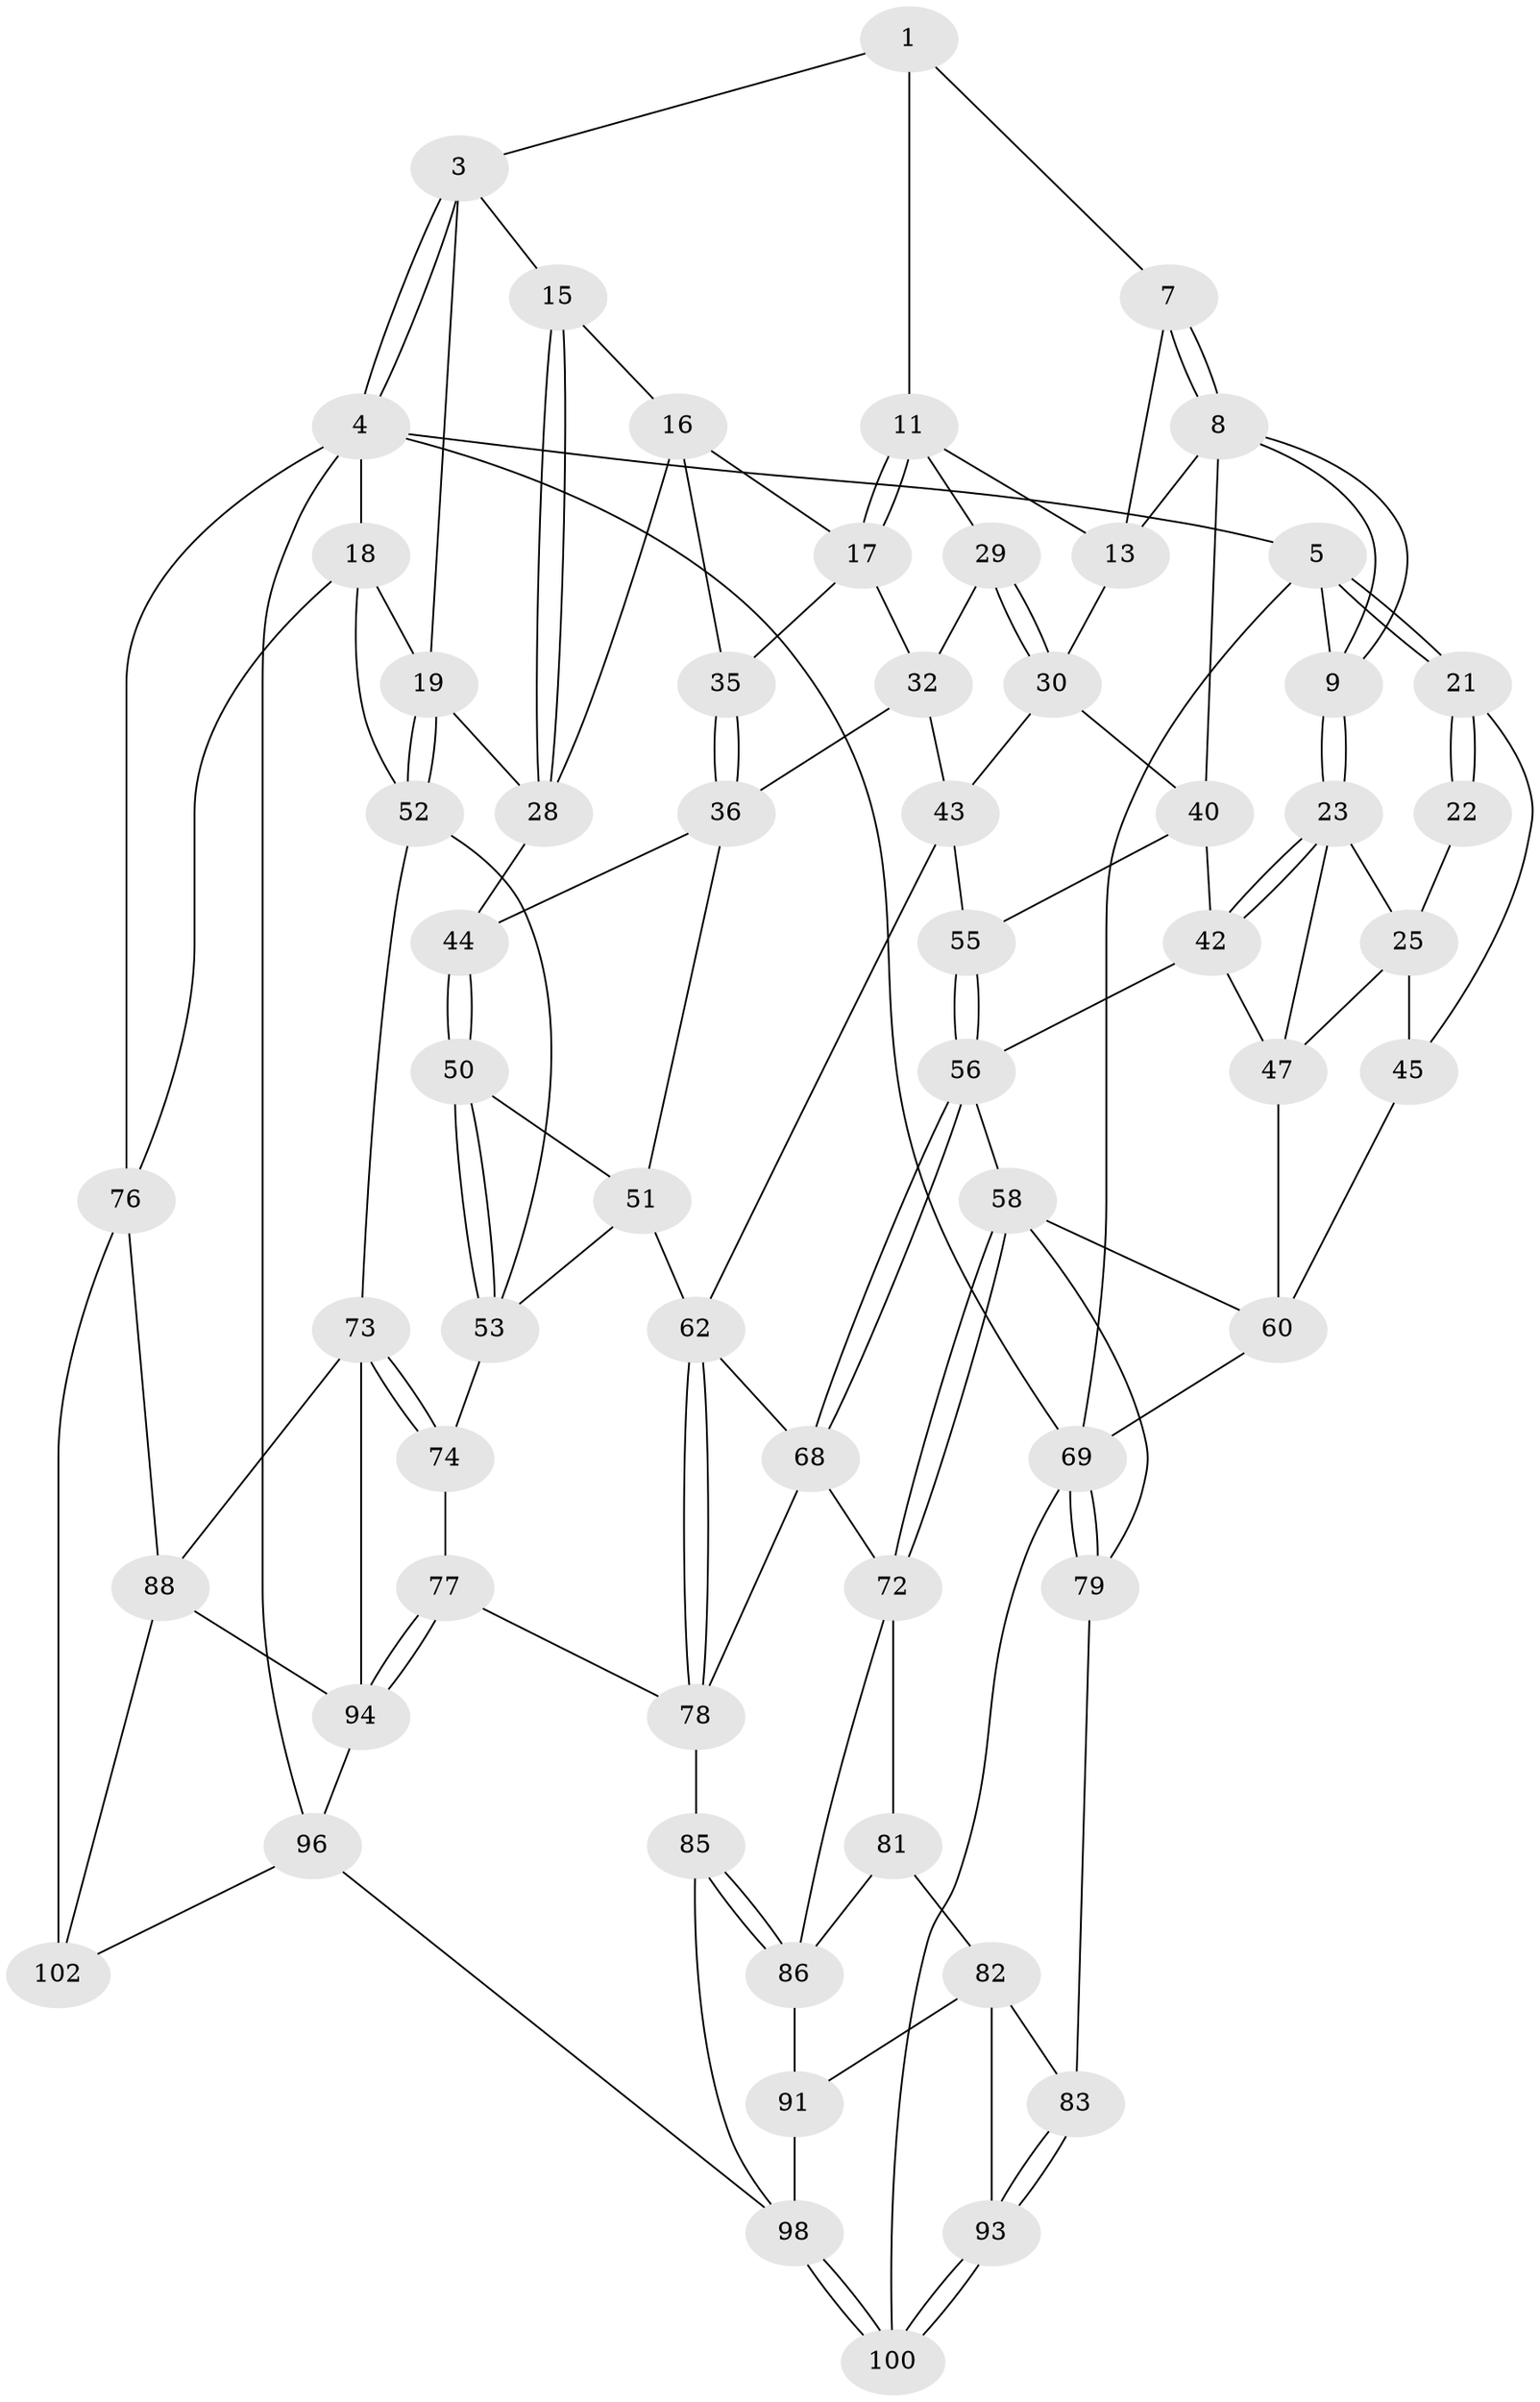 // original degree distribution, {3: 0.0196078431372549, 5: 0.5490196078431373, 4: 0.22549019607843138, 6: 0.20588235294117646}
// Generated by graph-tools (version 1.1) at 2025/38/02/21/25 10:38:58]
// undirected, 61 vertices, 137 edges
graph export_dot {
graph [start="1"]
  node [color=gray90,style=filled];
  1 [pos="+0.4732454684494025+0",super="+2"];
  3 [pos="+0.8077266700884449+0",super="+14"];
  4 [pos="+1+0",super="+75"];
  5 [pos="+0+0",super="+6"];
  7 [pos="+0.40923188921287434+0.007139577055885679"];
  8 [pos="+0.2884986435491269+0.15107246690079626",super="+27"];
  9 [pos="+0.24589154246930484+0.161624189634803",super="+10"];
  11 [pos="+0.5751254563798763+0.053788079910023226",super="+12"];
  13 [pos="+0.42329252400055006+0.12218603144630456",super="+26"];
  15 [pos="+0.726135486666446+0.1300211450231123"];
  16 [pos="+0.6989317328598342+0.15142966691692297",super="+34"];
  17 [pos="+0.593159965312441+0.12912307273413395",super="+31"];
  18 [pos="+1+0.20547326565671398",super="+66"];
  19 [pos="+0.8871770857448894+0.2790393839654042",super="+20"];
  21 [pos="+0+0"];
  22 [pos="+0.09863011338186185+0.07538817540716596"];
  23 [pos="+0.22966932954720312+0.192569533111725",super="+24"];
  25 [pos="+0.07810440637635743+0.1822356701167117",super="+46"];
  28 [pos="+0.8373838972167366+0.25180867695667886",super="+33"];
  29 [pos="+0.482212002338699+0.1937568820039873"];
  30 [pos="+0.46643702341457827+0.23065480313448972",super="+39"];
  32 [pos="+0.5796023647361609+0.1614309173009792",super="+38"];
  35 [pos="+0.6553238733723263+0.21984696952162594"];
  36 [pos="+0.6409894993179055+0.24609419474767463",super="+37"];
  40 [pos="+0.3774308656925379+0.28260246911990317",super="+41"];
  42 [pos="+0.24327145454259919+0.2813217659185458",super="+49"];
  43 [pos="+0.5139434302538795+0.334501000205211",super="+54"];
  44 [pos="+0.7306162136033483+0.2933018128317715"];
  45 [pos="+0+0.2141096149915331"];
  47 [pos="+0.12028417118243113+0.34396184540471864",super="+48"];
  50 [pos="+0.6896551913187102+0.3338168197844447"];
  51 [pos="+0.6186655002684401+0.3482212767121848",super="+61"];
  52 [pos="+0.8426082707029104+0.4384902705155039",super="+67"];
  53 [pos="+0.7928352463884497+0.4489624041116423",super="+64"];
  55 [pos="+0.2925814310237256+0.36548058187628224"];
  56 [pos="+0.27748925697456167+0.4437978266909603",super="+57"];
  58 [pos="+0.14393448593709413+0.5449916628230896",super="+59"];
  60 [pos="+0.07017376681297473+0.4097967806742431",super="+65"];
  62 [pos="+0.4735524284072932+0.5275638560095274",super="+63"];
  68 [pos="+0.36925854716916245+0.5325544858913134",super="+71"];
  69 [pos="+0+0.6481078061407509",super="+70"];
  72 [pos="+0.23584144474848895+0.6305951560593047",super="+80"];
  73 [pos="+0.8257338589144537+0.7193248584706617",super="+89"];
  74 [pos="+0.7022865658403336+0.58161839473896"];
  76 [pos="+1+1",super="+87"];
  77 [pos="+0.5242382120414895+0.7141287753975871"];
  78 [pos="+0.5165104642873202+0.7117625522417895",super="+84"];
  79 [pos="+0+0.6511897617582639"];
  81 [pos="+0.10032041748416413+0.737623535705156"];
  82 [pos="+0.0561033144989644+0.7298520616522566",super="+92"];
  83 [pos="+0.04295961735924931+0.7248322315447521"];
  85 [pos="+0.3882463358230473+0.8141259595406871"];
  86 [pos="+0.2518150140657157+0.770002371998324",super="+90"];
  88 [pos="+0.8671472311736593+0.7996478608109583",super="+101"];
  91 [pos="+0.17602553625066855+0.8836349145650653"];
  93 [pos="+0.07079456318607255+1"];
  94 [pos="+0.5610593589462433+0.7419493856619226",super="+95"];
  96 [pos="+0.5637863195496391+0.9946967330968328",super="+97"];
  98 [pos="+0.44628349994978017+1",super="+99"];
  100 [pos="+0+1"];
  102 [pos="+0.6828758189459304+0.9529388132664381"];
  1 -- 7;
  1 -- 3;
  1 -- 11;
  3 -- 4;
  3 -- 4;
  3 -- 19;
  3 -- 15;
  4 -- 5;
  4 -- 18;
  4 -- 96;
  4 -- 69;
  4 -- 76;
  5 -- 21;
  5 -- 21;
  5 -- 69;
  5 -- 9;
  7 -- 8;
  7 -- 8;
  7 -- 13;
  8 -- 9;
  8 -- 9;
  8 -- 40;
  8 -- 13;
  9 -- 23;
  9 -- 23;
  11 -- 17;
  11 -- 17;
  11 -- 13;
  11 -- 29;
  13 -- 30;
  15 -- 16;
  15 -- 28;
  15 -- 28;
  16 -- 17;
  16 -- 35;
  16 -- 28;
  17 -- 32;
  17 -- 35;
  18 -- 19;
  18 -- 76;
  18 -- 52;
  19 -- 52;
  19 -- 52;
  19 -- 28;
  21 -- 22;
  21 -- 22;
  21 -- 45;
  22 -- 25;
  23 -- 42;
  23 -- 42;
  23 -- 25;
  23 -- 47;
  25 -- 45;
  25 -- 47;
  28 -- 44;
  29 -- 30;
  29 -- 30;
  29 -- 32;
  30 -- 40;
  30 -- 43;
  32 -- 43;
  32 -- 36;
  35 -- 36;
  35 -- 36;
  36 -- 44;
  36 -- 51;
  40 -- 42;
  40 -- 55;
  42 -- 56;
  42 -- 47;
  43 -- 55;
  43 -- 62;
  44 -- 50;
  44 -- 50;
  45 -- 60;
  47 -- 60;
  50 -- 51;
  50 -- 53;
  50 -- 53;
  51 -- 53;
  51 -- 62;
  52 -- 53;
  52 -- 73;
  53 -- 74;
  55 -- 56;
  55 -- 56;
  56 -- 68;
  56 -- 68;
  56 -- 58;
  58 -- 72;
  58 -- 72;
  58 -- 60;
  58 -- 79;
  60 -- 69;
  62 -- 78;
  62 -- 78;
  62 -- 68;
  68 -- 72;
  68 -- 78;
  69 -- 79;
  69 -- 79;
  69 -- 100;
  72 -- 81;
  72 -- 86;
  73 -- 74;
  73 -- 74;
  73 -- 88;
  73 -- 94;
  74 -- 77;
  76 -- 88;
  76 -- 102;
  77 -- 78;
  77 -- 94;
  77 -- 94;
  78 -- 85;
  79 -- 83;
  81 -- 82;
  81 -- 86;
  82 -- 83;
  82 -- 91;
  82 -- 93;
  83 -- 93;
  83 -- 93;
  85 -- 86;
  85 -- 86;
  85 -- 98;
  86 -- 91;
  88 -- 102;
  88 -- 94;
  91 -- 98;
  93 -- 100;
  93 -- 100;
  94 -- 96;
  96 -- 102;
  96 -- 98;
  98 -- 100;
  98 -- 100;
}
